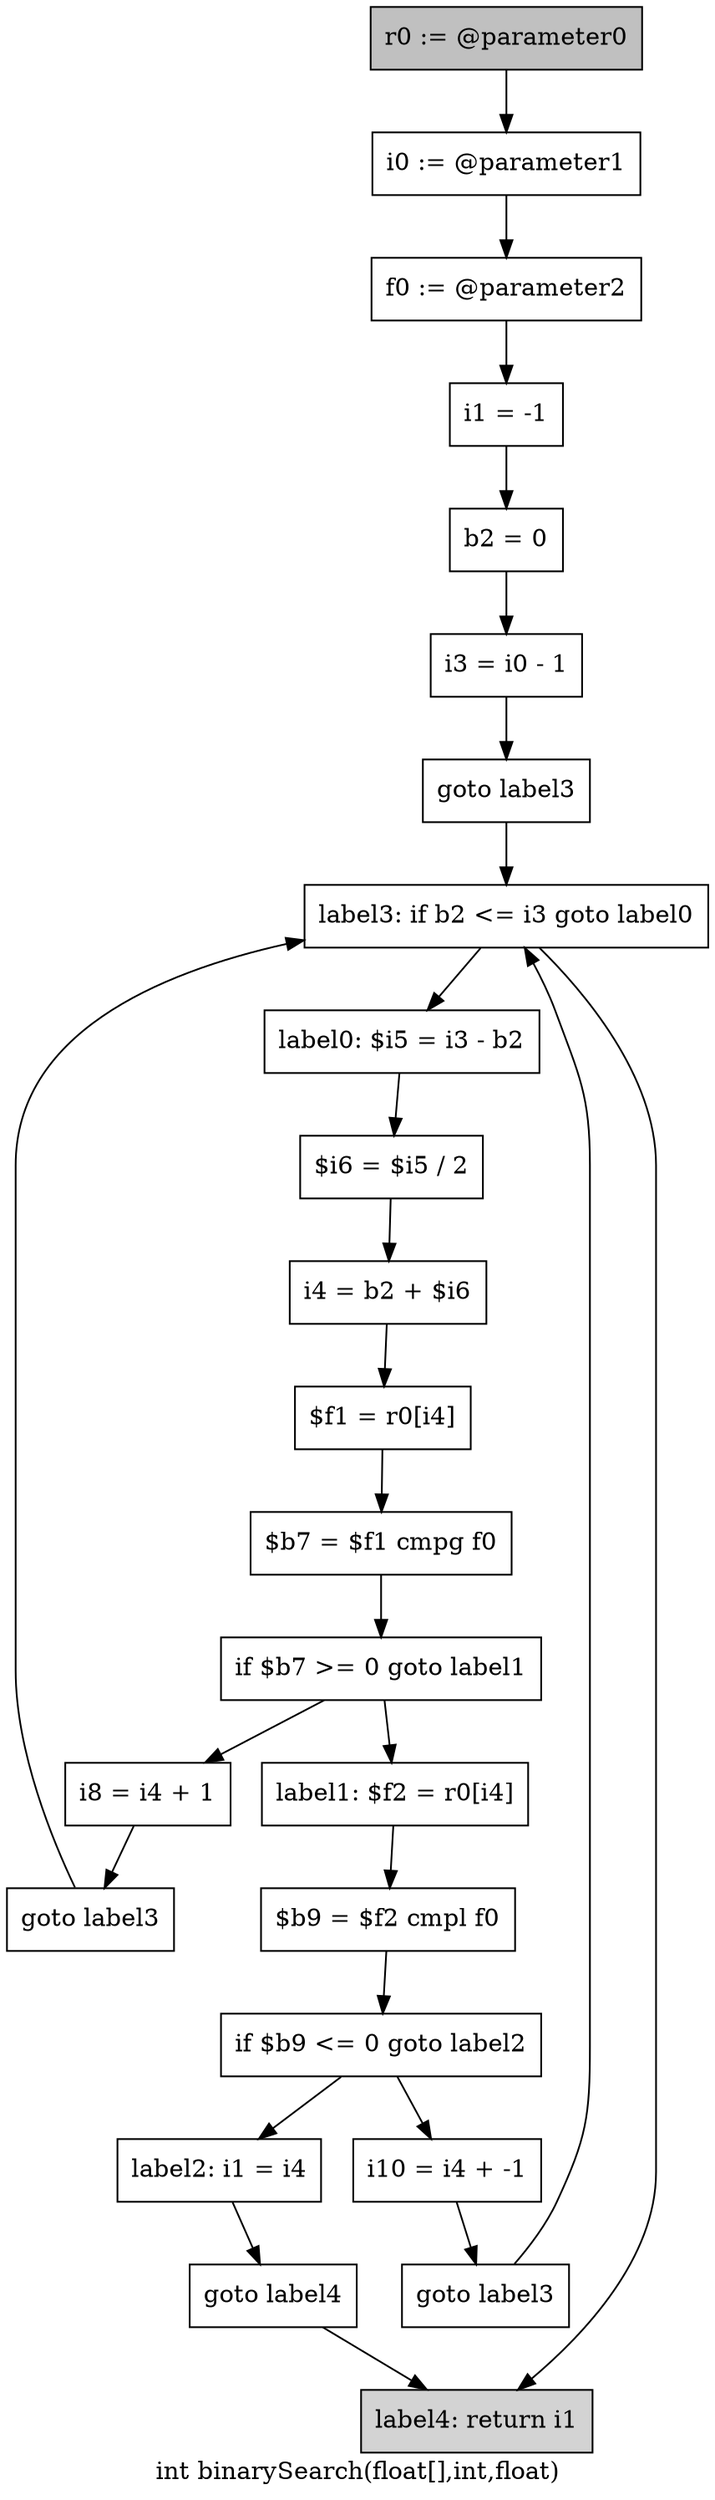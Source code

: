digraph "int binarySearch(float[],int,float)" {
    label="int binarySearch(float[],int,float)";
    node [shape=box];
    "0" [style=filled,fillcolor=gray,label="r0 := @parameter0",];
    "1" [label="i0 := @parameter1",];
    "0"->"1";
    "2" [label="f0 := @parameter2",];
    "1"->"2";
    "3" [label="i1 = -1",];
    "2"->"3";
    "4" [label="b2 = 0",];
    "3"->"4";
    "5" [label="i3 = i0 - 1",];
    "4"->"5";
    "6" [label="goto label3",];
    "5"->"6";
    "22" [label="label3: if b2 <= i3 goto label0",];
    "6"->"22";
    "7" [label="label0: $i5 = i3 - b2",];
    "8" [label="$i6 = $i5 / 2",];
    "7"->"8";
    "9" [label="i4 = b2 + $i6",];
    "8"->"9";
    "10" [label="$f1 = r0[i4]",];
    "9"->"10";
    "11" [label="$b7 = $f1 cmpg f0",];
    "10"->"11";
    "12" [label="if $b7 >= 0 goto label1",];
    "11"->"12";
    "13" [label="i8 = i4 + 1",];
    "12"->"13";
    "15" [label="label1: $f2 = r0[i4]",];
    "12"->"15";
    "14" [label="goto label3",];
    "13"->"14";
    "14"->"22";
    "16" [label="$b9 = $f2 cmpl f0",];
    "15"->"16";
    "17" [label="if $b9 <= 0 goto label2",];
    "16"->"17";
    "18" [label="i10 = i4 + -1",];
    "17"->"18";
    "20" [label="label2: i1 = i4",];
    "17"->"20";
    "19" [label="goto label3",];
    "18"->"19";
    "19"->"22";
    "21" [label="goto label4",];
    "20"->"21";
    "23" [style=filled,fillcolor=lightgray,label="label4: return i1",];
    "21"->"23";
    "22"->"7";
    "22"->"23";
}
